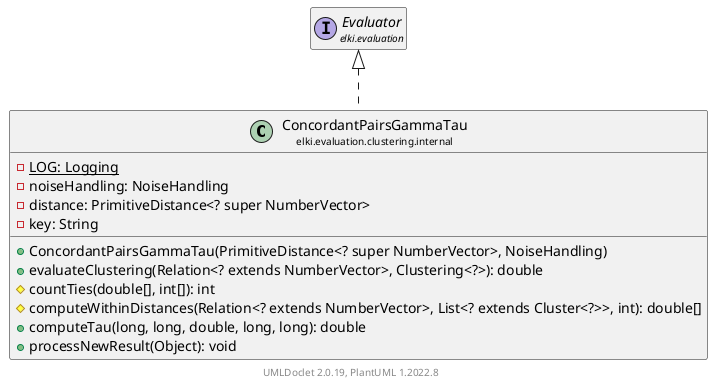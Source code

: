 @startuml
    remove .*\.(Instance|Par|Parameterizer|Factory)$
    set namespaceSeparator none
    hide empty fields
    hide empty methods

    class "<size:14>ConcordantPairsGammaTau\n<size:10>elki.evaluation.clustering.internal" as elki.evaluation.clustering.internal.ConcordantPairsGammaTau [[ConcordantPairsGammaTau.html]] {
        {static} -LOG: Logging
        -noiseHandling: NoiseHandling
        -distance: PrimitiveDistance<? super NumberVector>
        -key: String
        +ConcordantPairsGammaTau(PrimitiveDistance<? super NumberVector>, NoiseHandling)
        +evaluateClustering(Relation<? extends NumberVector>, Clustering<?>): double
        #countTies(double[], int[]): int
        #computeWithinDistances(Relation<? extends NumberVector>, List<? extends Cluster<?>>, int): double[]
        +computeTau(long, long, double, long, long): double
        +processNewResult(Object): void
    }

    interface "<size:14>Evaluator\n<size:10>elki.evaluation" as elki.evaluation.Evaluator [[../../Evaluator.html]]
    class "<size:14>ConcordantPairsGammaTau.Par\n<size:10>elki.evaluation.clustering.internal" as elki.evaluation.clustering.internal.ConcordantPairsGammaTau.Par [[ConcordantPairsGammaTau.Par.html]]

    elki.evaluation.Evaluator <|.. elki.evaluation.clustering.internal.ConcordantPairsGammaTau
    elki.evaluation.clustering.internal.ConcordantPairsGammaTau +-- elki.evaluation.clustering.internal.ConcordantPairsGammaTau.Par

    center footer UMLDoclet 2.0.19, PlantUML 1.2022.8
@enduml
